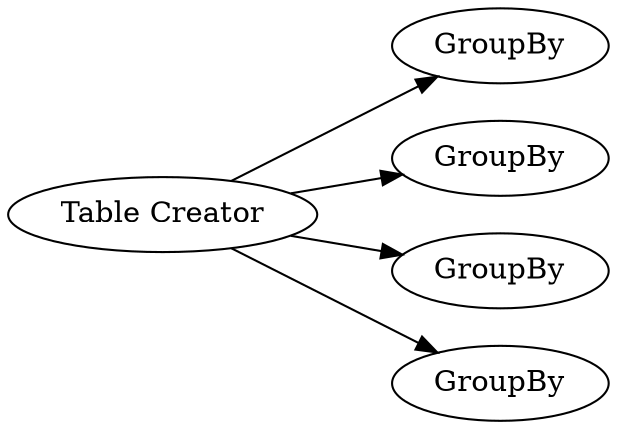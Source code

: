 digraph {
	1 -> 2
	1 -> 4
	1 -> 3
	1 -> 5
	5 [label=GroupBy]
	1 [label="Table Creator"]
	4 [label=GroupBy]
	3 [label=GroupBy]
	2 [label=GroupBy]
	rankdir=LR
}
